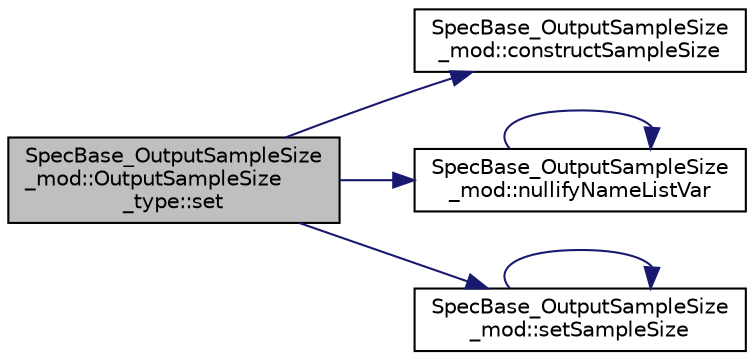 digraph "SpecBase_OutputSampleSize_mod::OutputSampleSize_type::set"
{
 // LATEX_PDF_SIZE
  edge [fontname="Helvetica",fontsize="10",labelfontname="Helvetica",labelfontsize="10"];
  node [fontname="Helvetica",fontsize="10",shape=record];
  rankdir="LR";
  Node1 [label="SpecBase_OutputSampleSize\l_mod::OutputSampleSize\l_type::set",height=0.2,width=0.4,color="black", fillcolor="grey75", style="filled", fontcolor="black",tooltip=" "];
  Node1 -> Node2 [color="midnightblue",fontsize="10",style="solid",fontname="Helvetica"];
  Node2 [label="SpecBase_OutputSampleSize\l_mod::constructSampleSize",height=0.2,width=0.4,color="black", fillcolor="white", style="filled",URL="$namespaceSpecBase__OutputSampleSize__mod.html#a6edd60c70dd847441f0e7a5816a9b3e5",tooltip=" "];
  Node1 -> Node3 [color="midnightblue",fontsize="10",style="solid",fontname="Helvetica"];
  Node3 [label="SpecBase_OutputSampleSize\l_mod::nullifyNameListVar",height=0.2,width=0.4,color="black", fillcolor="white", style="filled",URL="$namespaceSpecBase__OutputSampleSize__mod.html#abe1bd5eaabb4a81dcbc365cb5a6fda53",tooltip=" "];
  Node3 -> Node3 [color="midnightblue",fontsize="10",style="solid",fontname="Helvetica"];
  Node1 -> Node4 [color="midnightblue",fontsize="10",style="solid",fontname="Helvetica"];
  Node4 [label="SpecBase_OutputSampleSize\l_mod::setSampleSize",height=0.2,width=0.4,color="black", fillcolor="white", style="filled",URL="$namespaceSpecBase__OutputSampleSize__mod.html#a15d11eaf9e57e695f6aee5fce22eb24a",tooltip=" "];
  Node4 -> Node4 [color="midnightblue",fontsize="10",style="solid",fontname="Helvetica"];
}
